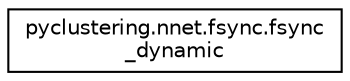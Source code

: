 digraph "Graphical Class Hierarchy"
{
 // INTERACTIVE_SVG=YES
 // LATEX_PDF_SIZE
  edge [fontname="Helvetica",fontsize="10",labelfontname="Helvetica",labelfontsize="10"];
  node [fontname="Helvetica",fontsize="10",shape=record];
  rankdir="LR";
  Node0 [label="pyclustering.nnet.fsync.fsync\l_dynamic",height=0.2,width=0.4,color="black", fillcolor="white", style="filled",URL="$da/db4/classpyclustering_1_1nnet_1_1fsync_1_1fsync__dynamic.html",tooltip="Represents output dynamic of Sync in frequency domain."];
}

